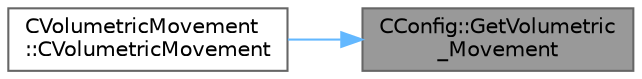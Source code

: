 digraph "CConfig::GetVolumetric_Movement"
{
 // LATEX_PDF_SIZE
  bgcolor="transparent";
  edge [fontname=Helvetica,fontsize=10,labelfontname=Helvetica,labelfontsize=10];
  node [fontname=Helvetica,fontsize=10,shape=box,height=0.2,width=0.4];
  rankdir="RL";
  Node1 [id="Node000001",label="CConfig::GetVolumetric\l_Movement",height=0.2,width=0.4,color="gray40", fillcolor="grey60", style="filled", fontcolor="black",tooltip="Get information about the volumetric movement."];
  Node1 -> Node2 [id="edge1_Node000001_Node000002",dir="back",color="steelblue1",style="solid",tooltip=" "];
  Node2 [id="Node000002",label="CVolumetricMovement\l::CVolumetricMovement",height=0.2,width=0.4,color="grey40", fillcolor="white", style="filled",URL="$classCVolumetricMovement.html#a6a95354e05a54fa2d2422f07de8bcc78",tooltip="Constructor of the class."];
}
